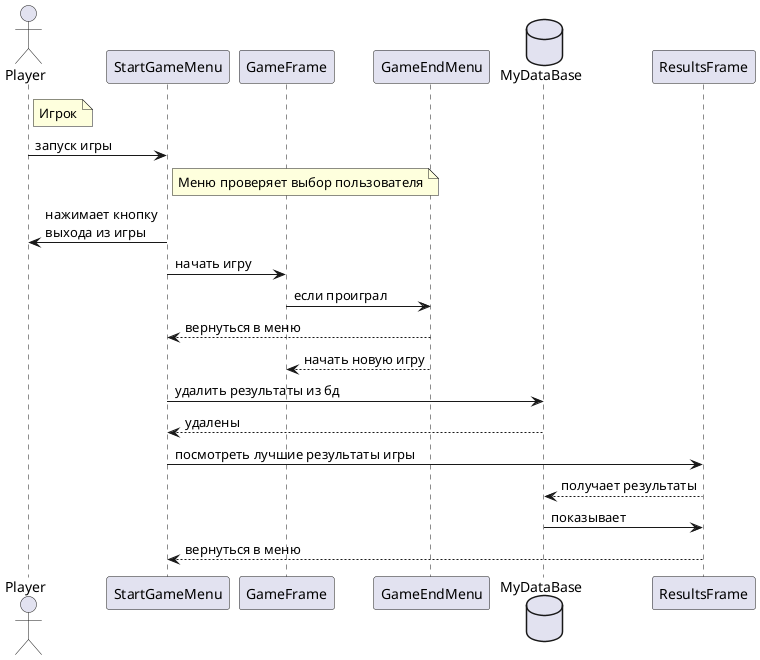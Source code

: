 @startuml
actor Player
note right of Player: Игрок

Player -> StartGameMenu : запуск игры
note right of StartGameMenu : Меню проверяет выбор пользователя

StartGameMenu -> Player : нажимает кнопку \nвыхода из игры
StartGameMenu -> GameFrame : начать игру
GameFrame -> GameEndMenu : если проиграл
GameEndMenu --> StartGameMenu : вернуться в меню
GameEndMenu --> GameFrame : начать новую игру
database MyDataBase as db
StartGameMenu -> db: удалить результаты из бд
db --> StartGameMenu : удалены
StartGameMenu -> ResultsFrame : посмотреть лучшие результаты игры
ResultsFrame --> db : получает результаты
db -> ResultsFrame : показывает
ResultsFrame --> StartGameMenu : вернуться в меню

@enduml